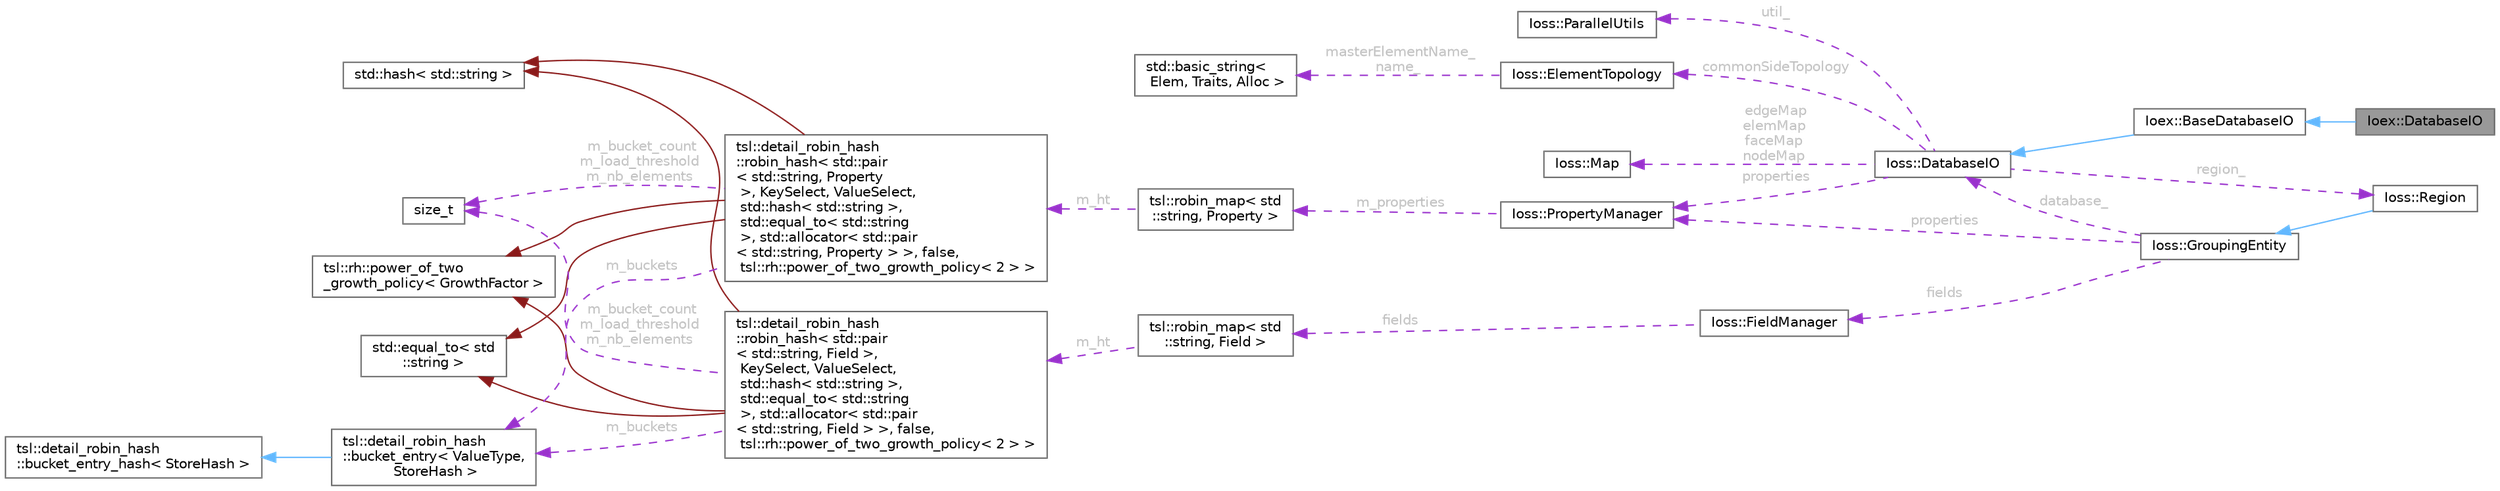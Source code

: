 digraph "Ioex::DatabaseIO"
{
 // INTERACTIVE_SVG=YES
 // LATEX_PDF_SIZE
  bgcolor="transparent";
  edge [fontname=Helvetica,fontsize=10,labelfontname=Helvetica,labelfontsize=10];
  node [fontname=Helvetica,fontsize=10,shape=box,height=0.2,width=0.4];
  rankdir="LR";
  Node1 [id="Node000001",label="Ioex::DatabaseIO",height=0.2,width=0.4,color="gray40", fillcolor="grey60", style="filled", fontcolor="black",tooltip=" "];
  Node2 -> Node1 [id="edge1_Node000001_Node000002",dir="back",color="steelblue1",style="solid",tooltip=" "];
  Node2 [id="Node000002",label="Ioex::BaseDatabaseIO",height=0.2,width=0.4,color="gray40", fillcolor="white", style="filled",URL="$classIoex_1_1BaseDatabaseIO.html",tooltip=" "];
  Node3 -> Node2 [id="edge2_Node000002_Node000003",dir="back",color="steelblue1",style="solid",tooltip=" "];
  Node3 [id="Node000003",label="Ioss::DatabaseIO",height=0.2,width=0.4,color="gray40", fillcolor="white", style="filled",URL="$classIoss_1_1DatabaseIO.html",tooltip="An input or output Database."];
  Node4 -> Node3 [id="edge3_Node000003_Node000004",dir="back",color="darkorchid3",style="dashed",tooltip=" ",label=" properties",fontcolor="grey" ];
  Node4 [id="Node000004",label="Ioss::PropertyManager",height=0.2,width=0.4,color="gray40", fillcolor="white", style="filled",URL="$classIoss_1_1PropertyManager.html",tooltip="A collection of Ioss::Property objects."];
  Node5 -> Node4 [id="edge4_Node000004_Node000005",dir="back",color="darkorchid3",style="dashed",tooltip=" ",label=" m_properties",fontcolor="grey" ];
  Node5 [id="Node000005",label="tsl::robin_map\< std\l::string, Property \>",height=0.2,width=0.4,color="gray40", fillcolor="white", style="filled",URL="$classtsl_1_1robin__map.html",tooltip=" "];
  Node6 -> Node5 [id="edge5_Node000005_Node000006",dir="back",color="darkorchid3",style="dashed",tooltip=" ",label=" m_ht",fontcolor="grey" ];
  Node6 [id="Node000006",label="tsl::detail_robin_hash\l::robin_hash\< std::pair\l\< std::string, Property\l \>, KeySelect, ValueSelect,\l std::hash\< std::string \>,\l std::equal_to\< std::string\l \>, std::allocator\< std::pair\l\< std::string, Property \> \>, false,\l tsl::rh::power_of_two_growth_policy\< 2 \> \>",height=0.2,width=0.4,color="gray40", fillcolor="white", style="filled",URL="$classtsl_1_1detail__robin__hash_1_1robin__hash.html",tooltip=" "];
  Node7 -> Node6 [id="edge6_Node000006_Node000007",dir="back",color="firebrick4",style="solid",tooltip=" "];
  Node7 [id="Node000007",label="std::hash\< std::string \>",height=0.2,width=0.4,color="gray40", fillcolor="white", style="filled",tooltip=" "];
  Node8 -> Node6 [id="edge7_Node000006_Node000008",dir="back",color="firebrick4",style="solid",tooltip=" "];
  Node8 [id="Node000008",label="std::equal_to\< std\l::string \>",height=0.2,width=0.4,color="gray40", fillcolor="white", style="filled",tooltip=" "];
  Node9 -> Node6 [id="edge8_Node000006_Node000009",dir="back",color="firebrick4",style="solid",tooltip=" "];
  Node9 [id="Node000009",label="tsl::rh::power_of_two\l_growth_policy\< GrowthFactor \>",height=0.2,width=0.4,color="gray40", fillcolor="white", style="filled",URL="$classtsl_1_1rh_1_1power__of__two__growth__policy.html",tooltip=" "];
  Node10 -> Node6 [id="edge9_Node000006_Node000010",dir="back",color="darkorchid3",style="dashed",tooltip=" ",label=" m_buckets",fontcolor="grey" ];
  Node10 [id="Node000010",label="tsl::detail_robin_hash\l::bucket_entry\< ValueType,\l StoreHash \>",height=0.2,width=0.4,color="gray40", fillcolor="white", style="filled",URL="$classtsl_1_1detail__robin__hash_1_1bucket__entry.html",tooltip=" "];
  Node11 -> Node10 [id="edge10_Node000010_Node000011",dir="back",color="steelblue1",style="solid",tooltip=" "];
  Node11 [id="Node000011",label="tsl::detail_robin_hash\l::bucket_entry_hash\< StoreHash \>",height=0.2,width=0.4,color="gray40", fillcolor="white", style="filled",URL="$classtsl_1_1detail__robin__hash_1_1bucket__entry__hash.html",tooltip=" "];
  Node12 -> Node6 [id="edge11_Node000006_Node000012",dir="back",color="darkorchid3",style="dashed",tooltip=" ",label=" m_bucket_count\nm_load_threshold\nm_nb_elements",fontcolor="grey" ];
  Node12 [id="Node000012",label="size_t",height=0.2,width=0.4,color="gray40", fillcolor="white", style="filled",tooltip=" "];
  Node13 -> Node3 [id="edge12_Node000003_Node000013",dir="back",color="darkorchid3",style="dashed",tooltip=" ",label=" commonSideTopology",fontcolor="grey" ];
  Node13 [id="Node000013",label="Ioss::ElementTopology",height=0.2,width=0.4,color="gray40", fillcolor="white", style="filled",URL="$classIoss_1_1ElementTopology.html",tooltip="Represents an element topology."];
  Node14 -> Node13 [id="edge13_Node000013_Node000014",dir="back",color="darkorchid3",style="dashed",tooltip=" ",label=" masterElementName_\nname_",fontcolor="grey" ];
  Node14 [id="Node000014",label="std::basic_string\<\l Elem, Traits, Alloc \>",height=0.2,width=0.4,color="gray40", fillcolor="white", style="filled",URL="$classstd_1_1basic__string.html",tooltip=" "];
  Node15 -> Node3 [id="edge14_Node000003_Node000015",dir="back",color="darkorchid3",style="dashed",tooltip=" ",label=" edgeMap\nelemMap\nfaceMap\nnodeMap",fontcolor="grey" ];
  Node15 [id="Node000015",label="Ioss::Map",height=0.2,width=0.4,color="gray40", fillcolor="white", style="filled",URL="$classIoss_1_1Map.html",tooltip=" "];
  Node16 -> Node3 [id="edge15_Node000003_Node000016",dir="back",color="darkorchid3",style="dashed",tooltip=" ",label=" util_",fontcolor="grey" ];
  Node16 [id="Node000016",label="Ioss::ParallelUtils",height=0.2,width=0.4,color="gray40", fillcolor="white", style="filled",URL="$classIoss_1_1ParallelUtils.html",tooltip=" "];
  Node17 -> Node3 [id="edge16_Node000003_Node000017",dir="back",color="darkorchid3",style="dashed",tooltip=" ",label=" region_",fontcolor="grey" ];
  Node17 [id="Node000017",label="Ioss::Region",height=0.2,width=0.4,color="gray40", fillcolor="white", style="filled",URL="$classIoss_1_1Region.html",tooltip="A grouping entity that contains other grouping entities."];
  Node18 -> Node17 [id="edge17_Node000017_Node000018",dir="back",color="steelblue1",style="solid",tooltip=" "];
  Node18 [id="Node000018",label="Ioss::GroupingEntity",height=0.2,width=0.4,color="gray40", fillcolor="white", style="filled",URL="$classIoss_1_1GroupingEntity.html",tooltip="Base class for all 'grouping' entities. The following derived classes are typical:"];
  Node4 -> Node18 [id="edge18_Node000018_Node000004",dir="back",color="darkorchid3",style="dashed",tooltip=" ",label=" properties",fontcolor="grey" ];
  Node19 -> Node18 [id="edge19_Node000018_Node000019",dir="back",color="darkorchid3",style="dashed",tooltip=" ",label=" fields",fontcolor="grey" ];
  Node19 [id="Node000019",label="Ioss::FieldManager",height=0.2,width=0.4,color="gray40", fillcolor="white", style="filled",URL="$classIoss_1_1FieldManager.html",tooltip="A collection of Ioss::Field objects."];
  Node20 -> Node19 [id="edge20_Node000019_Node000020",dir="back",color="darkorchid3",style="dashed",tooltip=" ",label=" fields",fontcolor="grey" ];
  Node20 [id="Node000020",label="tsl::robin_map\< std\l::string, Field \>",height=0.2,width=0.4,color="gray40", fillcolor="white", style="filled",URL="$classtsl_1_1robin__map.html",tooltip=" "];
  Node21 -> Node20 [id="edge21_Node000020_Node000021",dir="back",color="darkorchid3",style="dashed",tooltip=" ",label=" m_ht",fontcolor="grey" ];
  Node21 [id="Node000021",label="tsl::detail_robin_hash\l::robin_hash\< std::pair\l\< std::string, Field \>,\l KeySelect, ValueSelect,\l std::hash\< std::string \>,\l std::equal_to\< std::string\l \>, std::allocator\< std::pair\l\< std::string, Field \> \>, false,\l tsl::rh::power_of_two_growth_policy\< 2 \> \>",height=0.2,width=0.4,color="gray40", fillcolor="white", style="filled",URL="$classtsl_1_1detail__robin__hash_1_1robin__hash.html",tooltip=" "];
  Node7 -> Node21 [id="edge22_Node000021_Node000007",dir="back",color="firebrick4",style="solid",tooltip=" "];
  Node8 -> Node21 [id="edge23_Node000021_Node000008",dir="back",color="firebrick4",style="solid",tooltip=" "];
  Node9 -> Node21 [id="edge24_Node000021_Node000009",dir="back",color="firebrick4",style="solid",tooltip=" "];
  Node10 -> Node21 [id="edge25_Node000021_Node000010",dir="back",color="darkorchid3",style="dashed",tooltip=" ",label=" m_buckets",fontcolor="grey" ];
  Node12 -> Node21 [id="edge26_Node000021_Node000012",dir="back",color="darkorchid3",style="dashed",tooltip=" ",label=" m_bucket_count\nm_load_threshold\nm_nb_elements",fontcolor="grey" ];
  Node3 -> Node18 [id="edge27_Node000018_Node000003",dir="back",color="darkorchid3",style="dashed",tooltip=" ",label=" database_",fontcolor="grey" ];
}
